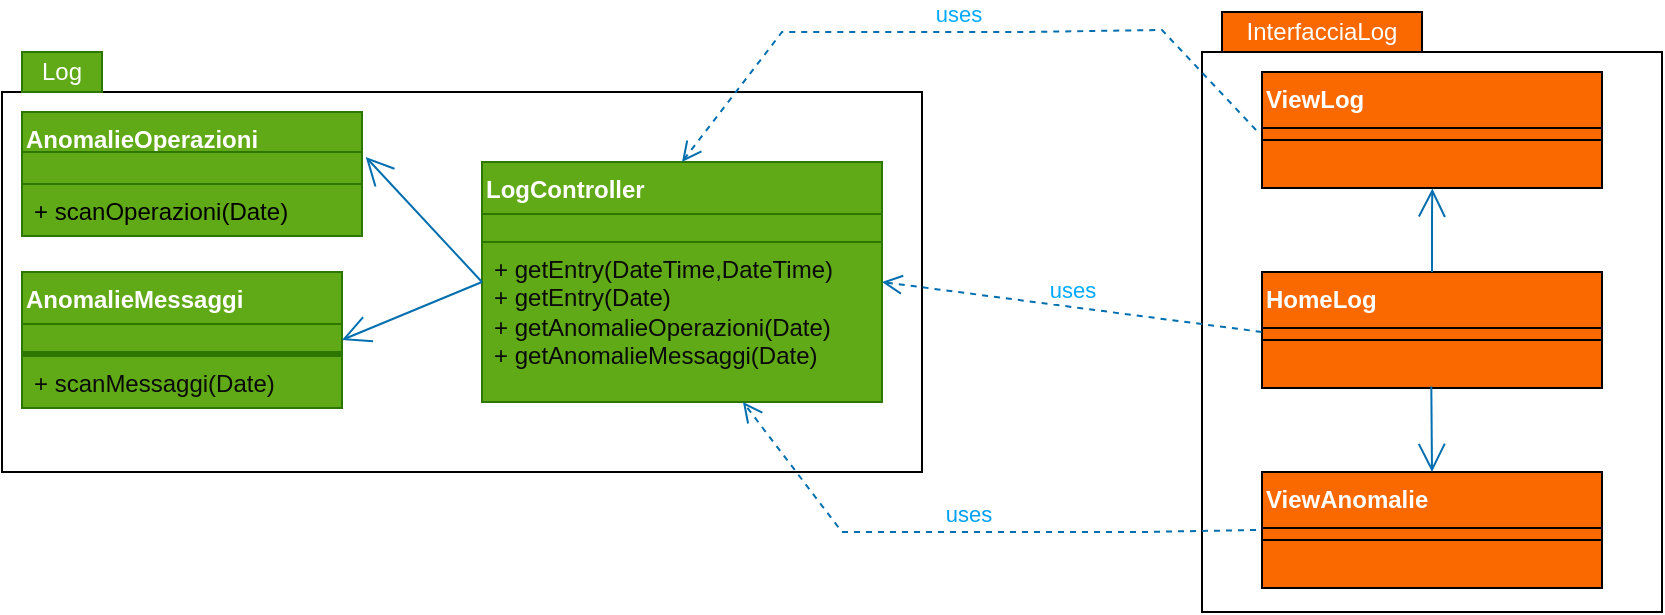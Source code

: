 <mxfile version="24.4.9" type="github">
  <diagram name="Pagina-1" id="b1b_KA6KlfcaUS7zXWw2">
    <mxGraphModel dx="2134" dy="1408" grid="0" gridSize="10" guides="1" tooltips="1" connect="1" arrows="1" fold="1" page="1" pageScale="1" pageWidth="827" pageHeight="1169" math="0" shadow="0">
      <root>
        <mxCell id="0" />
        <mxCell id="1" parent="0" />
        <mxCell id="djfGe0gmtvUCP7Zhn8_7-2" value="" style="rounded=0;whiteSpace=wrap;html=1;" parent="1" vertex="1">
          <mxGeometry x="-1" y="80" width="460" height="190" as="geometry" />
        </mxCell>
        <mxCell id="djfGe0gmtvUCP7Zhn8_7-4" value="Log" style="rounded=0;whiteSpace=wrap;html=1;fillColor=#60a917;strokeColor=#2D7600;fontColor=#ffffff;" parent="1" vertex="1">
          <mxGeometry x="9" y="60" width="40" height="20" as="geometry" />
        </mxCell>
        <mxCell id="djfGe0gmtvUCP7Zhn8_7-5" value="AnomalieOperazioni&lt;div&gt;&lt;br&gt;&lt;/div&gt;" style="swimlane;fontStyle=1;align=left;verticalAlign=top;childLayout=stackLayout;horizontal=1;startSize=20;horizontalStack=0;resizeParent=1;resizeParentMax=0;resizeLast=0;collapsible=1;marginBottom=0;whiteSpace=wrap;html=1;rounded=0;fillColor=#60a917;fontColor=#ffffff;strokeColor=#2D7600;perimeterSpacing=3;" parent="1" vertex="1">
          <mxGeometry x="9" y="90" width="170" height="62" as="geometry">
            <mxRectangle x="70" y="100" width="100" height="30" as="alternateBounds" />
          </mxGeometry>
        </mxCell>
        <mxCell id="djfGe0gmtvUCP7Zhn8_7-6" value="" style="text;strokeColor=#2D7600;fillColor=#60a917;align=left;verticalAlign=top;spacingLeft=4;spacingRight=4;overflow=hidden;rotatable=0;points=[[0,0.5],[1,0.5]];portConstraint=eastwest;whiteSpace=wrap;html=1;fontColor=#ffffff;" parent="djfGe0gmtvUCP7Zhn8_7-5" vertex="1">
          <mxGeometry y="20" width="170" height="16" as="geometry" />
        </mxCell>
        <mxCell id="djfGe0gmtvUCP7Zhn8_7-7" value="" style="line;strokeWidth=1;fillColor=none;align=left;verticalAlign=middle;spacingTop=-1;spacingLeft=3;spacingRight=3;rotatable=0;labelPosition=right;points=[];portConstraint=eastwest;strokeColor=inherit;rounded=1;" parent="djfGe0gmtvUCP7Zhn8_7-5" vertex="1">
          <mxGeometry y="36" width="170" as="geometry" />
        </mxCell>
        <mxCell id="djfGe0gmtvUCP7Zhn8_7-8" value="&lt;font color=&quot;#000000&quot;&gt;+ scanOperazioni(Date)&lt;/font&gt;" style="text;strokeColor=#2D7600;fillColor=#60a917;align=left;verticalAlign=top;spacingLeft=4;spacingRight=4;overflow=hidden;rotatable=0;points=[[0,0.5],[1,0.5]];portConstraint=eastwest;whiteSpace=wrap;html=1;fontColor=#ffffff;" parent="djfGe0gmtvUCP7Zhn8_7-5" vertex="1">
          <mxGeometry y="36" width="170" height="26" as="geometry" />
        </mxCell>
        <mxCell id="djfGe0gmtvUCP7Zhn8_7-9" value="&lt;div style=&quot;&quot;&gt;&lt;span style=&quot;background-color: initial;&quot;&gt;AnomalieMessaggi&lt;/span&gt;&lt;/div&gt;&lt;div&gt;&lt;br&gt;&lt;/div&gt;" style="swimlane;fontStyle=1;align=left;verticalAlign=top;childLayout=stackLayout;horizontal=1;startSize=26;horizontalStack=0;resizeParent=1;resizeParentMax=0;resizeLast=0;collapsible=1;marginBottom=0;whiteSpace=wrap;html=1;rounded=0;fillColor=#60a917;fontColor=#ffffff;strokeColor=#2D7600;" parent="1" vertex="1">
          <mxGeometry x="9" y="170" width="160" height="68" as="geometry" />
        </mxCell>
        <mxCell id="djfGe0gmtvUCP7Zhn8_7-10" value="&lt;div&gt;&lt;br&gt;&lt;/div&gt;" style="text;strokeColor=#2D7600;fillColor=#60a917;align=left;verticalAlign=top;spacingLeft=4;spacingRight=4;overflow=hidden;rotatable=0;points=[[0,0.5],[1,0.5]];portConstraint=eastwest;whiteSpace=wrap;html=1;fontColor=#ffffff;" parent="djfGe0gmtvUCP7Zhn8_7-9" vertex="1">
          <mxGeometry y="26" width="160" height="14" as="geometry" />
        </mxCell>
        <mxCell id="djfGe0gmtvUCP7Zhn8_7-11" value="" style="line;strokeWidth=1;fillColor=none;align=left;verticalAlign=middle;spacingTop=-1;spacingLeft=3;spacingRight=3;rotatable=0;labelPosition=right;points=[];portConstraint=eastwest;strokeColor=inherit;rounded=1;" parent="djfGe0gmtvUCP7Zhn8_7-9" vertex="1">
          <mxGeometry y="40" width="160" height="2" as="geometry" />
        </mxCell>
        <mxCell id="djfGe0gmtvUCP7Zhn8_7-12" value="&lt;font color=&quot;#0a0a0a&quot;&gt;+ scanMessaggi(Date)&lt;/font&gt;" style="text;strokeColor=#2D7600;fillColor=#60a917;align=left;verticalAlign=top;spacingLeft=4;spacingRight=4;overflow=hidden;rotatable=0;points=[[0,0.5],[1,0.5]];portConstraint=eastwest;whiteSpace=wrap;html=1;fontColor=#ffffff;" parent="djfGe0gmtvUCP7Zhn8_7-9" vertex="1">
          <mxGeometry y="42" width="160" height="26" as="geometry" />
        </mxCell>
        <mxCell id="djfGe0gmtvUCP7Zhn8_7-13" value="LogController&lt;div&gt;&lt;br&gt;&lt;/div&gt;" style="swimlane;fontStyle=1;align=left;verticalAlign=top;childLayout=stackLayout;horizontal=1;startSize=26;horizontalStack=0;resizeParent=1;resizeParentMax=0;resizeLast=0;collapsible=1;marginBottom=0;whiteSpace=wrap;html=1;rounded=0;fillColor=#60a917;fontColor=#ffffff;strokeColor=#2D7600;" parent="1" vertex="1">
          <mxGeometry x="239" y="115" width="200" height="120" as="geometry" />
        </mxCell>
        <mxCell id="djfGe0gmtvUCP7Zhn8_7-19" style="edgeStyle=orthogonalEdgeStyle;rounded=1;orthogonalLoop=1;jettySize=auto;html=1;exitX=0;exitY=0.5;exitDx=0;exitDy=0;" parent="djfGe0gmtvUCP7Zhn8_7-13" source="djfGe0gmtvUCP7Zhn8_7-14" edge="1">
          <mxGeometry relative="1" as="geometry">
            <mxPoint x="-0.217" y="33.13" as="targetPoint" />
          </mxGeometry>
        </mxCell>
        <mxCell id="djfGe0gmtvUCP7Zhn8_7-14" value="&lt;div&gt;&lt;br&gt;&lt;/div&gt;&lt;div&gt;&lt;br&gt;&lt;/div&gt;" style="text;strokeColor=#2D7600;fillColor=#60a917;align=left;verticalAlign=top;spacingLeft=4;spacingRight=4;overflow=hidden;rotatable=0;points=[[0,0.5],[1,0.5]];portConstraint=eastwest;whiteSpace=wrap;html=1;fontColor=#ffffff;" parent="djfGe0gmtvUCP7Zhn8_7-13" vertex="1">
          <mxGeometry y="26" width="200" height="14" as="geometry" />
        </mxCell>
        <mxCell id="djfGe0gmtvUCP7Zhn8_7-16" value="&lt;font color=&quot;#0a0a0a&quot;&gt;+ getEntry(DateTime,DateTime)&amp;nbsp;&amp;nbsp;&lt;/font&gt;&lt;div&gt;&lt;font color=&quot;#0a0a0a&quot;&gt;+ getEntry(Date)&lt;/font&gt;&lt;/div&gt;&lt;div&gt;&lt;font color=&quot;#0a0a0a&quot;&gt;+ getAnomalieOperazioni(Date)&lt;/font&gt;&lt;/div&gt;&lt;div&gt;&lt;font color=&quot;#0a0a0a&quot;&gt;+ getAnomalieMessaggi(Date)&lt;/font&gt;&lt;/div&gt;" style="text;strokeColor=#2D7600;fillColor=#60a917;align=left;verticalAlign=top;spacingLeft=4;spacingRight=4;overflow=hidden;rotatable=0;points=[[0,0.5],[1,0.5]];portConstraint=eastwest;whiteSpace=wrap;html=1;fontColor=#ffffff;" parent="djfGe0gmtvUCP7Zhn8_7-13" vertex="1">
          <mxGeometry y="40" width="200" height="80" as="geometry" />
        </mxCell>
        <mxCell id="djfGe0gmtvUCP7Zhn8_7-17" value="" style="endArrow=open;endFill=1;endSize=12;html=1;rounded=1;entryX=1.011;entryY=0.155;entryDx=0;entryDy=0;entryPerimeter=0;fillColor=#1ba1e2;strokeColor=#006EAF;" parent="1" target="djfGe0gmtvUCP7Zhn8_7-6" edge="1">
          <mxGeometry width="160" relative="1" as="geometry">
            <mxPoint x="239" y="175" as="sourcePoint" />
            <mxPoint x="309" y="140" as="targetPoint" />
          </mxGeometry>
        </mxCell>
        <mxCell id="djfGe0gmtvUCP7Zhn8_7-18" value="" style="endArrow=open;endFill=1;endSize=12;html=1;rounded=1;entryX=1;entryY=0.5;entryDx=0;entryDy=0;exitX=0;exitY=0.5;exitDx=0;exitDy=0;fillColor=#1ba1e2;strokeColor=#006EAF;" parent="1" source="djfGe0gmtvUCP7Zhn8_7-13" target="djfGe0gmtvUCP7Zhn8_7-9" edge="1">
          <mxGeometry width="160" relative="1" as="geometry">
            <mxPoint x="249" y="155" as="sourcePoint" />
            <mxPoint x="191" y="122" as="targetPoint" />
          </mxGeometry>
        </mxCell>
        <mxCell id="djfGe0gmtvUCP7Zhn8_7-20" value="" style="verticalLabelPosition=bottom;verticalAlign=top;html=1;shape=mxgraph.basic.rect;fillColor2=none;strokeWidth=1;size=20;indent=5;rounded=1;" parent="1" vertex="1">
          <mxGeometry x="599" y="60" width="230" height="280" as="geometry" />
        </mxCell>
        <mxCell id="djfGe0gmtvUCP7Zhn8_7-23" value="InterfacciaLog" style="rounded=0;whiteSpace=wrap;html=1;fillColor=#fa6800;fontColor=#ffffff;strokeColor=#000000;" parent="1" vertex="1">
          <mxGeometry x="609" y="40" width="100" height="20" as="geometry" />
        </mxCell>
        <mxCell id="djfGe0gmtvUCP7Zhn8_7-29" value="&lt;div&gt;&lt;font color=&quot;#ffffff&quot;&gt;ViewLog&lt;/font&gt;&lt;/div&gt;" style="swimlane;fontStyle=1;align=left;verticalAlign=top;childLayout=stackLayout;horizontal=1;startSize=28;horizontalStack=0;resizeParent=1;resizeParentMax=0;resizeLast=0;collapsible=1;marginBottom=0;whiteSpace=wrap;html=1;rounded=0;fillColor=#fa6800;fontColor=#000000;strokeColor=#000000;perimeterSpacing=3;" parent="1" vertex="1">
          <mxGeometry x="629" y="70" width="170" height="58" as="geometry">
            <mxRectangle x="70" y="100" width="100" height="30" as="alternateBounds" />
          </mxGeometry>
        </mxCell>
        <mxCell id="djfGe0gmtvUCP7Zhn8_7-30" value="" style="text;strokeColor=#000000;fillColor=#fa6800;align=left;verticalAlign=top;spacingLeft=4;spacingRight=4;overflow=hidden;rotatable=0;points=[[0,0.5],[1,0.5]];portConstraint=eastwest;whiteSpace=wrap;html=1;fontColor=#000000;" parent="djfGe0gmtvUCP7Zhn8_7-29" vertex="1">
          <mxGeometry y="28" width="170" height="6" as="geometry" />
        </mxCell>
        <mxCell id="djfGe0gmtvUCP7Zhn8_7-31" value="" style="line;strokeWidth=1;fillColor=none;align=left;verticalAlign=middle;spacingTop=-1;spacingLeft=3;spacingRight=3;rotatable=0;labelPosition=right;points=[];portConstraint=eastwest;strokeColor=inherit;rounded=1;" parent="djfGe0gmtvUCP7Zhn8_7-29" vertex="1">
          <mxGeometry y="34" width="170" as="geometry" />
        </mxCell>
        <mxCell id="djfGe0gmtvUCP7Zhn8_7-32" value="&lt;div&gt;&lt;br&gt;&lt;/div&gt;&lt;div&gt;&lt;br&gt;&lt;/div&gt;" style="text;strokeColor=#000000;fillColor=#fa6800;align=left;verticalAlign=top;spacingLeft=4;spacingRight=4;overflow=hidden;rotatable=0;points=[[0,0.5],[1,0.5]];portConstraint=eastwest;whiteSpace=wrap;html=1;fontColor=#000000;" parent="djfGe0gmtvUCP7Zhn8_7-29" vertex="1">
          <mxGeometry y="34" width="170" height="24" as="geometry" />
        </mxCell>
        <mxCell id="djfGe0gmtvUCP7Zhn8_7-33" value="&lt;div&gt;&lt;font color=&quot;#ffffff&quot;&gt;HomeLog&lt;/font&gt;&lt;/div&gt;" style="swimlane;fontStyle=1;align=left;verticalAlign=top;childLayout=stackLayout;horizontal=1;startSize=28;horizontalStack=0;resizeParent=1;resizeParentMax=0;resizeLast=0;collapsible=1;marginBottom=0;whiteSpace=wrap;html=1;rounded=0;fillColor=#fa6800;fontColor=#000000;strokeColor=#000000;perimeterSpacing=3;" parent="1" vertex="1">
          <mxGeometry x="629" y="170" width="170" height="58" as="geometry">
            <mxRectangle x="70" y="100" width="100" height="30" as="alternateBounds" />
          </mxGeometry>
        </mxCell>
        <mxCell id="djfGe0gmtvUCP7Zhn8_7-34" value="" style="text;strokeColor=#000000;fillColor=#fa6800;align=left;verticalAlign=top;spacingLeft=4;spacingRight=4;overflow=hidden;rotatable=0;points=[[0,0.5],[1,0.5]];portConstraint=eastwest;whiteSpace=wrap;html=1;fontColor=#000000;" parent="djfGe0gmtvUCP7Zhn8_7-33" vertex="1">
          <mxGeometry y="28" width="170" height="6" as="geometry" />
        </mxCell>
        <mxCell id="djfGe0gmtvUCP7Zhn8_7-35" value="" style="line;strokeWidth=1;fillColor=none;align=left;verticalAlign=middle;spacingTop=-1;spacingLeft=3;spacingRight=3;rotatable=0;labelPosition=right;points=[];portConstraint=eastwest;strokeColor=inherit;rounded=1;" parent="djfGe0gmtvUCP7Zhn8_7-33" vertex="1">
          <mxGeometry y="34" width="170" as="geometry" />
        </mxCell>
        <mxCell id="djfGe0gmtvUCP7Zhn8_7-36" value="&lt;div&gt;&lt;br&gt;&lt;/div&gt;&lt;div&gt;&lt;br&gt;&lt;/div&gt;" style="text;strokeColor=#000000;fillColor=#fa6800;align=left;verticalAlign=top;spacingLeft=4;spacingRight=4;overflow=hidden;rotatable=0;points=[[0,0.5],[1,0.5]];portConstraint=eastwest;whiteSpace=wrap;html=1;fontColor=#000000;" parent="djfGe0gmtvUCP7Zhn8_7-33" vertex="1">
          <mxGeometry y="34" width="170" height="24" as="geometry" />
        </mxCell>
        <mxCell id="djfGe0gmtvUCP7Zhn8_7-37" value="&lt;div&gt;&lt;font color=&quot;#ffffff&quot;&gt;ViewAnomalie&lt;/font&gt;&lt;/div&gt;" style="swimlane;fontStyle=1;align=left;verticalAlign=top;childLayout=stackLayout;horizontal=1;startSize=28;horizontalStack=0;resizeParent=1;resizeParentMax=0;resizeLast=0;collapsible=1;marginBottom=0;whiteSpace=wrap;html=1;rounded=0;fillColor=#fa6800;fontColor=#000000;strokeColor=#000000;perimeterSpacing=3;" parent="1" vertex="1">
          <mxGeometry x="629" y="270" width="170" height="58" as="geometry">
            <mxRectangle x="70" y="100" width="100" height="30" as="alternateBounds" />
          </mxGeometry>
        </mxCell>
        <mxCell id="djfGe0gmtvUCP7Zhn8_7-38" value="" style="text;strokeColor=#000000;fillColor=#fa6800;align=left;verticalAlign=top;spacingLeft=4;spacingRight=4;overflow=hidden;rotatable=0;points=[[0,0.5],[1,0.5]];portConstraint=eastwest;whiteSpace=wrap;html=1;fontColor=#000000;" parent="djfGe0gmtvUCP7Zhn8_7-37" vertex="1">
          <mxGeometry y="28" width="170" height="6" as="geometry" />
        </mxCell>
        <mxCell id="djfGe0gmtvUCP7Zhn8_7-39" value="" style="line;strokeWidth=1;fillColor=none;align=left;verticalAlign=middle;spacingTop=-1;spacingLeft=3;spacingRight=3;rotatable=0;labelPosition=right;points=[];portConstraint=eastwest;strokeColor=inherit;rounded=1;" parent="djfGe0gmtvUCP7Zhn8_7-37" vertex="1">
          <mxGeometry y="34" width="170" as="geometry" />
        </mxCell>
        <mxCell id="djfGe0gmtvUCP7Zhn8_7-40" value="&lt;div&gt;&lt;br&gt;&lt;/div&gt;&lt;div&gt;&lt;br&gt;&lt;/div&gt;" style="text;strokeColor=#000000;fillColor=#fa6800;align=left;verticalAlign=top;spacingLeft=4;spacingRight=4;overflow=hidden;rotatable=0;points=[[0,0.5],[1,0.5]];portConstraint=eastwest;whiteSpace=wrap;html=1;fontColor=#000000;" parent="djfGe0gmtvUCP7Zhn8_7-37" vertex="1">
          <mxGeometry y="34" width="170" height="24" as="geometry" />
        </mxCell>
        <mxCell id="djfGe0gmtvUCP7Zhn8_7-41" value="&lt;font color=&quot;#00a0f0&quot;&gt;uses&lt;/font&gt;" style="html=1;verticalAlign=bottom;endArrow=open;dashed=1;endSize=8;curved=0;rounded=0;exitX=0;exitY=0.5;exitDx=0;exitDy=0;fillColor=#1ba1e2;strokeColor=#006EAF;" parent="1" source="djfGe0gmtvUCP7Zhn8_7-37" target="djfGe0gmtvUCP7Zhn8_7-16" edge="1">
          <mxGeometry x="-0.002" relative="1" as="geometry">
            <mxPoint x="699" y="220" as="sourcePoint" />
            <mxPoint x="619" y="220" as="targetPoint" />
            <Array as="points">
              <mxPoint x="569" y="300" />
              <mxPoint x="509" y="300" />
              <mxPoint x="419" y="300" />
            </Array>
            <mxPoint as="offset" />
          </mxGeometry>
        </mxCell>
        <mxCell id="djfGe0gmtvUCP7Zhn8_7-43" value="&lt;font color=&quot;#00aaff&quot;&gt;uses&lt;/font&gt;" style="html=1;verticalAlign=bottom;endArrow=open;dashed=1;endSize=8;curved=0;rounded=0;entryX=1;entryY=0.5;entryDx=0;entryDy=0;exitX=-0.001;exitY=-0.168;exitDx=0;exitDy=0;exitPerimeter=0;fillColor=#1ba1e2;strokeColor=#006EAF;" parent="1" source="djfGe0gmtvUCP7Zhn8_7-36" target="djfGe0gmtvUCP7Zhn8_7-13" edge="1">
          <mxGeometry relative="1" as="geometry">
            <mxPoint x="579" y="240" as="sourcePoint" />
            <mxPoint x="499" y="240" as="targetPoint" />
          </mxGeometry>
        </mxCell>
        <mxCell id="djfGe0gmtvUCP7Zhn8_7-44" value="&lt;font color=&quot;#00aaff&quot;&gt;uses&lt;/font&gt;" style="html=1;verticalAlign=bottom;endArrow=open;dashed=1;endSize=8;curved=0;rounded=0;exitX=0;exitY=0.5;exitDx=0;exitDy=0;entryX=0.5;entryY=0;entryDx=0;entryDy=0;fillColor=#1ba1e2;strokeColor=#006EAF;" parent="1" source="djfGe0gmtvUCP7Zhn8_7-29" target="djfGe0gmtvUCP7Zhn8_7-13" edge="1">
          <mxGeometry relative="1" as="geometry">
            <mxPoint x="579" y="150" as="sourcePoint" />
            <mxPoint x="399" y="48.815" as="targetPoint" />
            <Array as="points">
              <mxPoint x="579" y="49" />
              <mxPoint x="509" y="50" />
              <mxPoint x="389" y="50" />
            </Array>
          </mxGeometry>
        </mxCell>
        <mxCell id="djfGe0gmtvUCP7Zhn8_7-45" value="" style="endArrow=open;endFill=1;endSize=12;html=1;rounded=1;exitX=0.498;exitY=0.968;exitDx=0;exitDy=0;exitPerimeter=0;fillColor=#1ba1e2;strokeColor=#006EAF;" parent="1" source="djfGe0gmtvUCP7Zhn8_7-36" edge="1">
          <mxGeometry width="160" relative="1" as="geometry">
            <mxPoint x="549" y="190" as="sourcePoint" />
            <mxPoint x="714" y="270" as="targetPoint" />
          </mxGeometry>
        </mxCell>
        <mxCell id="djfGe0gmtvUCP7Zhn8_7-46" value="" style="endArrow=open;endFill=1;endSize=12;html=1;rounded=1;entryX=0.501;entryY=1.011;entryDx=0;entryDy=0;entryPerimeter=0;fillColor=#1ba1e2;strokeColor=#006EAF;" parent="1" target="djfGe0gmtvUCP7Zhn8_7-32" edge="1">
          <mxGeometry width="160" relative="1" as="geometry">
            <mxPoint x="714" y="170" as="sourcePoint" />
            <mxPoint x="709" y="128" as="targetPoint" />
            <Array as="points">
              <mxPoint x="714" y="140" />
            </Array>
          </mxGeometry>
        </mxCell>
      </root>
    </mxGraphModel>
  </diagram>
</mxfile>
